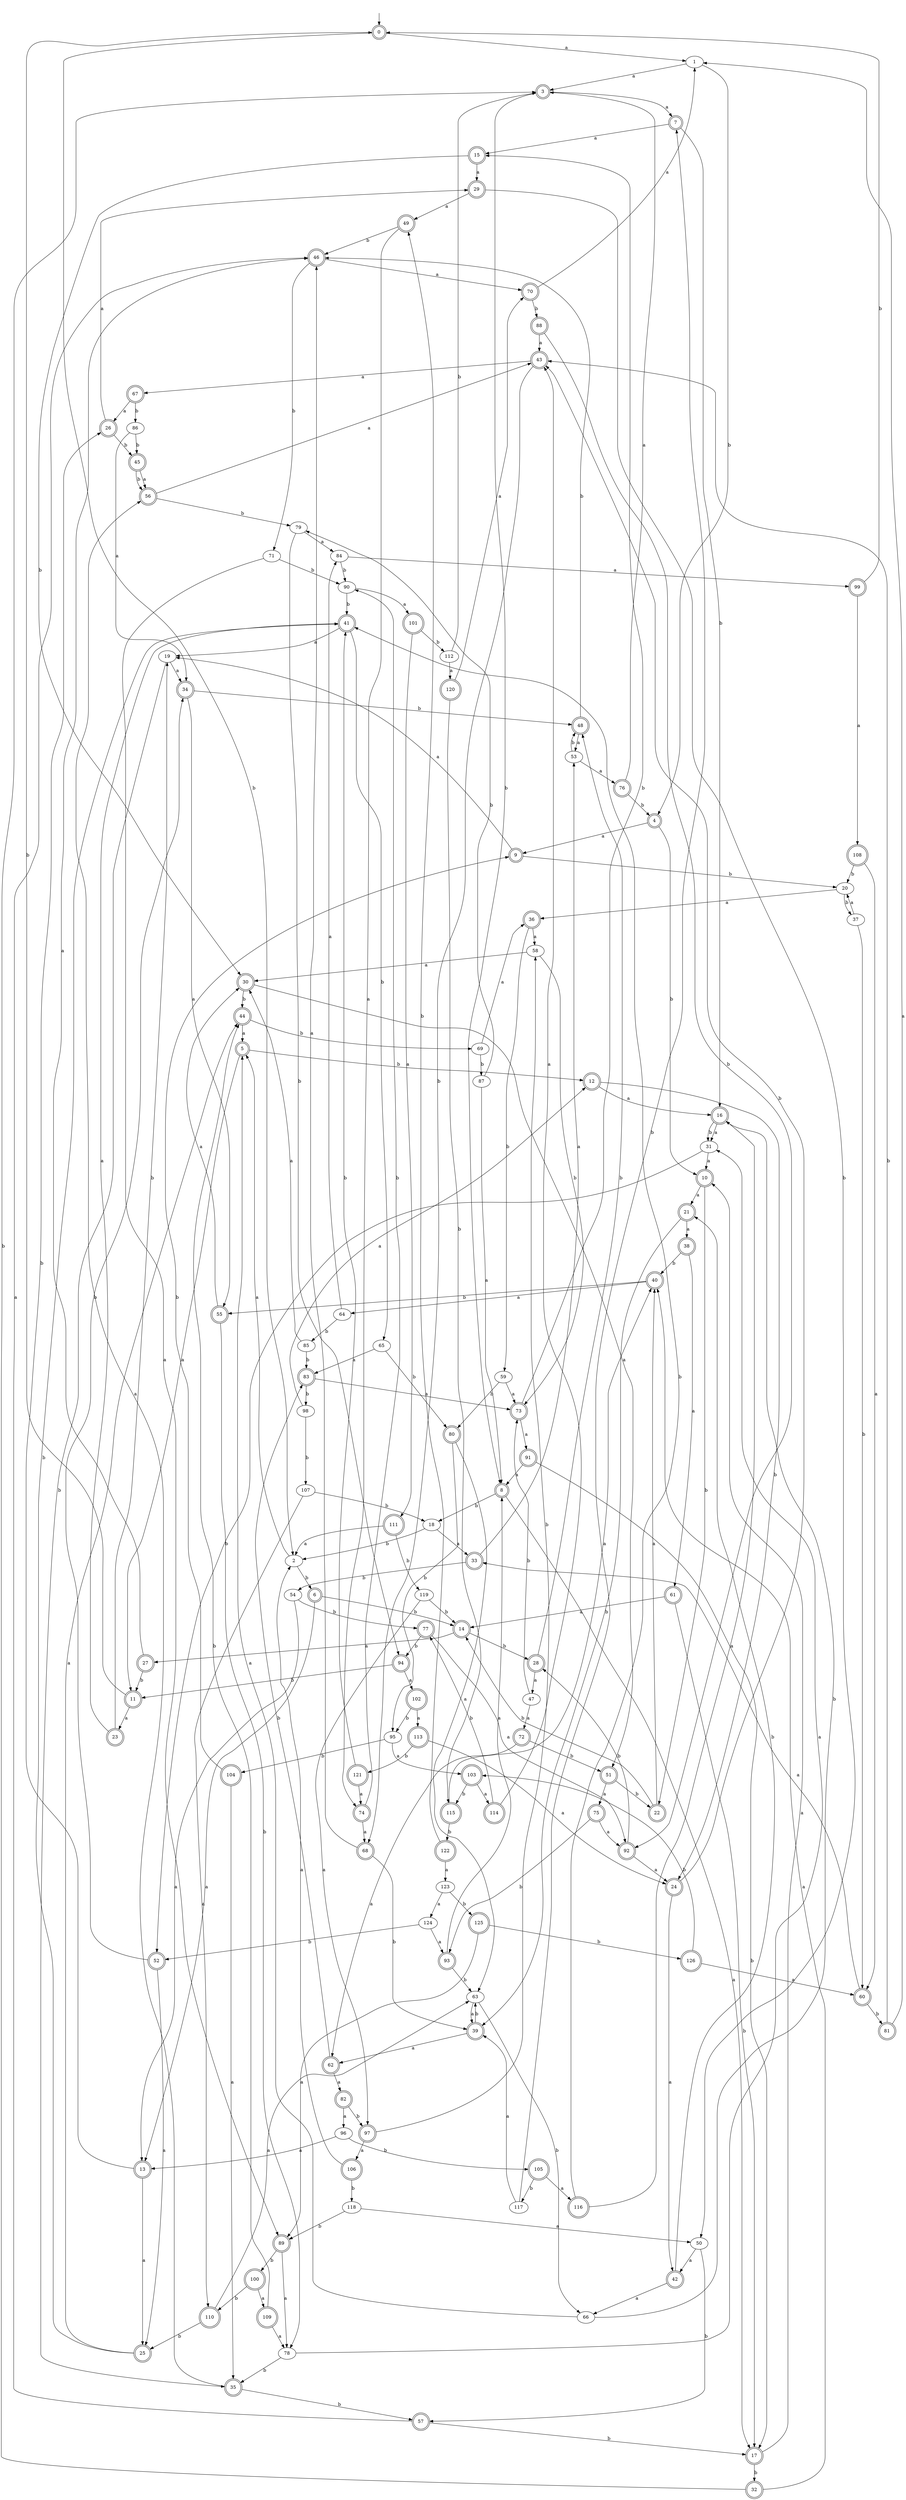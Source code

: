 digraph RandomDFA {
  __start0 [label="", shape=none];
  __start0 -> 0 [label=""];
  0 [shape=circle] [shape=doublecircle]
  0 -> 1 [label="a"]
  0 -> 2 [label="b"]
  1
  1 -> 3 [label="a"]
  1 -> 4 [label="b"]
  2
  2 -> 5 [label="a"]
  2 -> 6 [label="b"]
  3 [shape=doublecircle]
  3 -> 7 [label="a"]
  3 -> 8 [label="b"]
  4 [shape=doublecircle]
  4 -> 9 [label="a"]
  4 -> 10 [label="b"]
  5 [shape=doublecircle]
  5 -> 11 [label="a"]
  5 -> 12 [label="b"]
  6 [shape=doublecircle]
  6 -> 13 [label="a"]
  6 -> 14 [label="b"]
  7 [shape=doublecircle]
  7 -> 15 [label="a"]
  7 -> 16 [label="b"]
  8 [shape=doublecircle]
  8 -> 17 [label="a"]
  8 -> 18 [label="b"]
  9 [shape=doublecircle]
  9 -> 19 [label="a"]
  9 -> 20 [label="b"]
  10 [shape=doublecircle]
  10 -> 21 [label="a"]
  10 -> 22 [label="b"]
  11 [shape=doublecircle]
  11 -> 23 [label="a"]
  11 -> 0 [label="b"]
  12 [shape=doublecircle]
  12 -> 16 [label="a"]
  12 -> 24 [label="b"]
  13 [shape=doublecircle]
  13 -> 25 [label="a"]
  13 -> 26 [label="b"]
  14 [shape=doublecircle]
  14 -> 27 [label="a"]
  14 -> 28 [label="b"]
  15 [shape=doublecircle]
  15 -> 29 [label="a"]
  15 -> 30 [label="b"]
  16 [shape=doublecircle]
  16 -> 31 [label="a"]
  16 -> 31 [label="b"]
  17 [shape=doublecircle]
  17 -> 10 [label="a"]
  17 -> 32 [label="b"]
  18
  18 -> 33 [label="a"]
  18 -> 2 [label="b"]
  19
  19 -> 34 [label="a"]
  19 -> 35 [label="b"]
  20
  20 -> 36 [label="a"]
  20 -> 37 [label="b"]
  21 [shape=doublecircle]
  21 -> 38 [label="a"]
  21 -> 39 [label="b"]
  22 [shape=doublecircle]
  22 -> 40 [label="a"]
  22 -> 14 [label="b"]
  23 [shape=doublecircle]
  23 -> 41 [label="a"]
  23 -> 19 [label="b"]
  24 [shape=doublecircle]
  24 -> 42 [label="a"]
  24 -> 43 [label="b"]
  25 [shape=doublecircle]
  25 -> 44 [label="a"]
  25 -> 41 [label="b"]
  26 [shape=doublecircle]
  26 -> 29 [label="a"]
  26 -> 45 [label="b"]
  27 [shape=doublecircle]
  27 -> 46 [label="a"]
  27 -> 11 [label="b"]
  28 [shape=doublecircle]
  28 -> 47 [label="a"]
  28 -> 48 [label="b"]
  29 [shape=doublecircle]
  29 -> 49 [label="a"]
  29 -> 50 [label="b"]
  30 [shape=doublecircle]
  30 -> 51 [label="a"]
  30 -> 44 [label="b"]
  31
  31 -> 10 [label="a"]
  31 -> 52 [label="b"]
  32 [shape=doublecircle]
  32 -> 40 [label="a"]
  32 -> 3 [label="b"]
  33 [shape=doublecircle]
  33 -> 53 [label="a"]
  33 -> 54 [label="b"]
  34 [shape=doublecircle]
  34 -> 55 [label="a"]
  34 -> 48 [label="b"]
  35 [shape=doublecircle]
  35 -> 56 [label="a"]
  35 -> 57 [label="b"]
  36 [shape=doublecircle]
  36 -> 58 [label="a"]
  36 -> 59 [label="b"]
  37
  37 -> 20 [label="a"]
  37 -> 60 [label="b"]
  38 [shape=doublecircle]
  38 -> 61 [label="a"]
  38 -> 40 [label="b"]
  39 [shape=doublecircle]
  39 -> 62 [label="a"]
  39 -> 63 [label="b"]
  40 [shape=doublecircle]
  40 -> 64 [label="a"]
  40 -> 55 [label="b"]
  41 [shape=doublecircle]
  41 -> 19 [label="a"]
  41 -> 65 [label="b"]
  42 [shape=doublecircle]
  42 -> 66 [label="a"]
  42 -> 21 [label="b"]
  43 [shape=doublecircle]
  43 -> 67 [label="a"]
  43 -> 68 [label="b"]
  44 [shape=doublecircle]
  44 -> 5 [label="a"]
  44 -> 69 [label="b"]
  45 [shape=doublecircle]
  45 -> 56 [label="a"]
  45 -> 56 [label="b"]
  46 [shape=doublecircle]
  46 -> 70 [label="a"]
  46 -> 71 [label="b"]
  47
  47 -> 72 [label="a"]
  47 -> 73 [label="b"]
  48 [shape=doublecircle]
  48 -> 53 [label="a"]
  48 -> 46 [label="b"]
  49 [shape=doublecircle]
  49 -> 74 [label="a"]
  49 -> 46 [label="b"]
  50
  50 -> 42 [label="a"]
  50 -> 57 [label="b"]
  51 [shape=doublecircle]
  51 -> 75 [label="a"]
  51 -> 22 [label="b"]
  52 [shape=doublecircle]
  52 -> 25 [label="a"]
  52 -> 34 [label="b"]
  53
  53 -> 76 [label="a"]
  53 -> 48 [label="b"]
  54
  54 -> 13 [label="a"]
  54 -> 77 [label="b"]
  55 [shape=doublecircle]
  55 -> 30 [label="a"]
  55 -> 78 [label="b"]
  56 [shape=doublecircle]
  56 -> 43 [label="a"]
  56 -> 79 [label="b"]
  57 [shape=doublecircle]
  57 -> 46 [label="a"]
  57 -> 17 [label="b"]
  58
  58 -> 30 [label="a"]
  58 -> 73 [label="b"]
  59
  59 -> 73 [label="a"]
  59 -> 80 [label="b"]
  60 [shape=doublecircle]
  60 -> 33 [label="a"]
  60 -> 81 [label="b"]
  61 [shape=doublecircle]
  61 -> 14 [label="a"]
  61 -> 17 [label="b"]
  62 [shape=doublecircle]
  62 -> 82 [label="a"]
  62 -> 83 [label="b"]
  63
  63 -> 39 [label="a"]
  63 -> 66 [label="b"]
  64
  64 -> 84 [label="a"]
  64 -> 85 [label="b"]
  65
  65 -> 83 [label="a"]
  65 -> 80 [label="b"]
  66
  66 -> 5 [label="a"]
  66 -> 16 [label="b"]
  67 [shape=doublecircle]
  67 -> 26 [label="a"]
  67 -> 86 [label="b"]
  68 [shape=doublecircle]
  68 -> 46 [label="a"]
  68 -> 39 [label="b"]
  69
  69 -> 36 [label="a"]
  69 -> 87 [label="b"]
  70 [shape=doublecircle]
  70 -> 1 [label="a"]
  70 -> 88 [label="b"]
  71
  71 -> 89 [label="a"]
  71 -> 90 [label="b"]
  72 [shape=doublecircle]
  72 -> 62 [label="a"]
  72 -> 51 [label="b"]
  73 [shape=doublecircle]
  73 -> 91 [label="a"]
  73 -> 15 [label="b"]
  74 [shape=doublecircle]
  74 -> 68 [label="a"]
  74 -> 90 [label="b"]
  75 [shape=doublecircle]
  75 -> 92 [label="a"]
  75 -> 93 [label="b"]
  76 [shape=doublecircle]
  76 -> 3 [label="a"]
  76 -> 4 [label="b"]
  77 [shape=doublecircle]
  77 -> 92 [label="a"]
  77 -> 94 [label="b"]
  78
  78 -> 31 [label="a"]
  78 -> 35 [label="b"]
  79
  79 -> 84 [label="a"]
  79 -> 94 [label="b"]
  80 [shape=doublecircle]
  80 -> 63 [label="a"]
  80 -> 95 [label="b"]
  81 [shape=doublecircle]
  81 -> 1 [label="a"]
  81 -> 43 [label="b"]
  82 [shape=doublecircle]
  82 -> 96 [label="a"]
  82 -> 97 [label="b"]
  83 [shape=doublecircle]
  83 -> 73 [label="a"]
  83 -> 98 [label="b"]
  84
  84 -> 99 [label="a"]
  84 -> 90 [label="b"]
  85
  85 -> 30 [label="a"]
  85 -> 83 [label="b"]
  86
  86 -> 34 [label="a"]
  86 -> 45 [label="b"]
  87
  87 -> 8 [label="a"]
  87 -> 79 [label="b"]
  88 [shape=doublecircle]
  88 -> 43 [label="a"]
  88 -> 92 [label="b"]
  89 [shape=doublecircle]
  89 -> 78 [label="a"]
  89 -> 100 [label="b"]
  90
  90 -> 101 [label="a"]
  90 -> 41 [label="b"]
  91 [shape=doublecircle]
  91 -> 8 [label="a"]
  91 -> 17 [label="b"]
  92 [shape=doublecircle]
  92 -> 24 [label="a"]
  92 -> 28 [label="b"]
  93 [shape=doublecircle]
  93 -> 8 [label="a"]
  93 -> 63 [label="b"]
  94 [shape=doublecircle]
  94 -> 102 [label="a"]
  94 -> 11 [label="b"]
  95
  95 -> 103 [label="a"]
  95 -> 104 [label="b"]
  96
  96 -> 13 [label="a"]
  96 -> 105 [label="b"]
  97 [shape=doublecircle]
  97 -> 106 [label="a"]
  97 -> 58 [label="b"]
  98
  98 -> 12 [label="a"]
  98 -> 107 [label="b"]
  99 [shape=doublecircle]
  99 -> 108 [label="a"]
  99 -> 0 [label="b"]
  100 [shape=doublecircle]
  100 -> 109 [label="a"]
  100 -> 110 [label="b"]
  101 [shape=doublecircle]
  101 -> 111 [label="a"]
  101 -> 112 [label="b"]
  102 [shape=doublecircle]
  102 -> 113 [label="a"]
  102 -> 95 [label="b"]
  103 [shape=doublecircle]
  103 -> 114 [label="a"]
  103 -> 115 [label="b"]
  104 [shape=doublecircle]
  104 -> 35 [label="a"]
  104 -> 9 [label="b"]
  105 [shape=doublecircle]
  105 -> 116 [label="a"]
  105 -> 117 [label="b"]
  106 [shape=doublecircle]
  106 -> 2 [label="a"]
  106 -> 118 [label="b"]
  107
  107 -> 110 [label="a"]
  107 -> 18 [label="b"]
  108 [shape=doublecircle]
  108 -> 60 [label="a"]
  108 -> 20 [label="b"]
  109 [shape=doublecircle]
  109 -> 78 [label="a"]
  109 -> 44 [label="b"]
  110 [shape=doublecircle]
  110 -> 63 [label="a"]
  110 -> 25 [label="b"]
  111 [shape=doublecircle]
  111 -> 2 [label="a"]
  111 -> 119 [label="b"]
  112
  112 -> 120 [label="a"]
  112 -> 3 [label="b"]
  113 [shape=doublecircle]
  113 -> 24 [label="a"]
  113 -> 121 [label="b"]
  114 [shape=doublecircle]
  114 -> 43 [label="a"]
  114 -> 77 [label="b"]
  115 [shape=doublecircle]
  115 -> 40 [label="a"]
  115 -> 122 [label="b"]
  116 [shape=doublecircle]
  116 -> 16 [label="a"]
  116 -> 41 [label="b"]
  117
  117 -> 39 [label="a"]
  117 -> 7 [label="b"]
  118
  118 -> 50 [label="a"]
  118 -> 89 [label="b"]
  119
  119 -> 97 [label="a"]
  119 -> 14 [label="b"]
  120 [shape=doublecircle]
  120 -> 70 [label="a"]
  120 -> 115 [label="b"]
  121 [shape=doublecircle]
  121 -> 74 [label="a"]
  121 -> 41 [label="b"]
  122 [shape=doublecircle]
  122 -> 123 [label="a"]
  122 -> 49 [label="b"]
  123
  123 -> 124 [label="a"]
  123 -> 125 [label="b"]
  124
  124 -> 93 [label="a"]
  124 -> 52 [label="b"]
  125 [shape=doublecircle]
  125 -> 89 [label="a"]
  125 -> 126 [label="b"]
  126 [shape=doublecircle]
  126 -> 60 [label="a"]
  126 -> 103 [label="b"]
}
